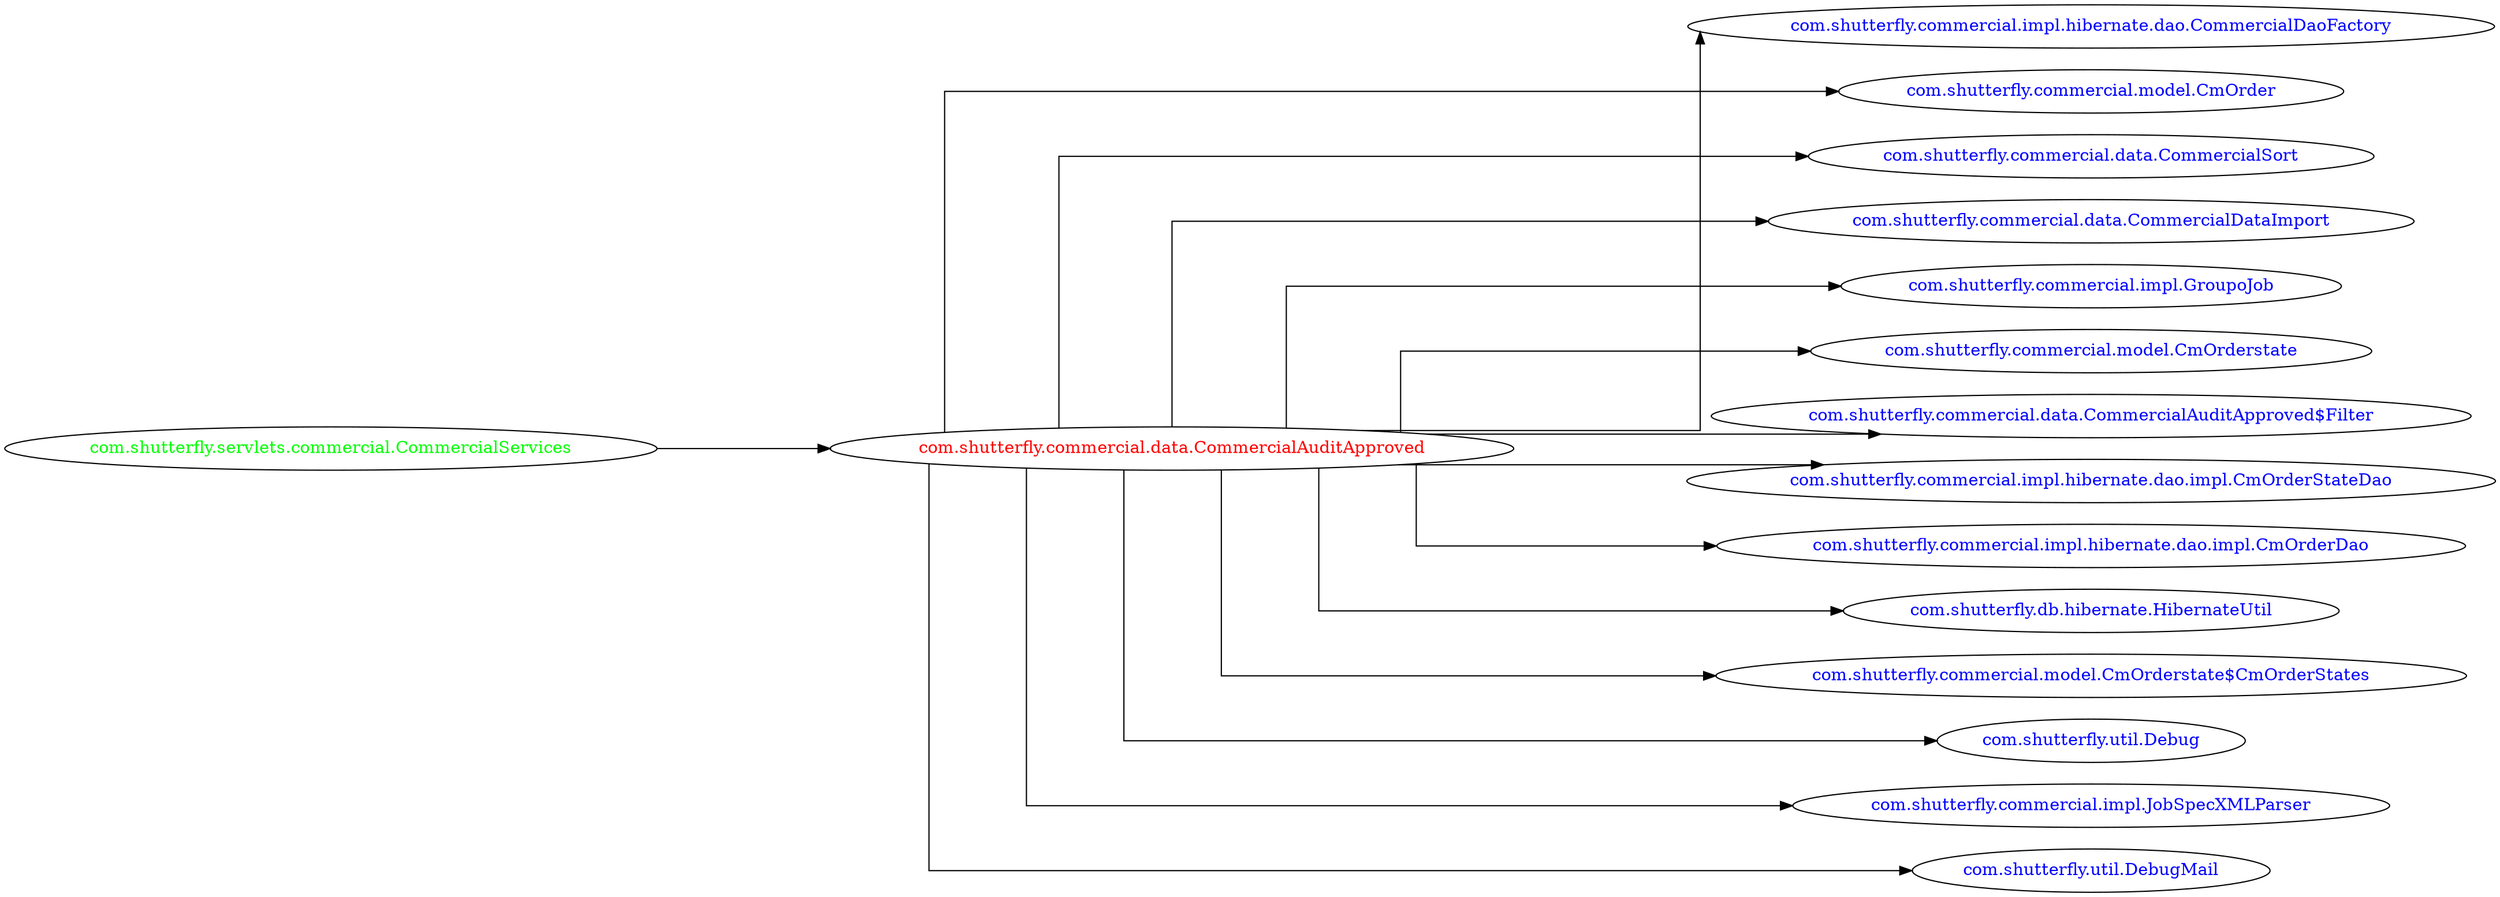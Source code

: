 digraph dependencyGraph {
 concentrate=true;
 ranksep="2.0";
 rankdir="LR"; 
 splines="ortho";
"com.shutterfly.commercial.data.CommercialAuditApproved" [fontcolor="red"];
"com.shutterfly.commercial.impl.hibernate.dao.CommercialDaoFactory" [ fontcolor="blue" ];
"com.shutterfly.commercial.data.CommercialAuditApproved"->"com.shutterfly.commercial.impl.hibernate.dao.CommercialDaoFactory";
"com.shutterfly.commercial.model.CmOrder" [ fontcolor="blue" ];
"com.shutterfly.commercial.data.CommercialAuditApproved"->"com.shutterfly.commercial.model.CmOrder";
"com.shutterfly.commercial.data.CommercialSort" [ fontcolor="blue" ];
"com.shutterfly.commercial.data.CommercialAuditApproved"->"com.shutterfly.commercial.data.CommercialSort";
"com.shutterfly.commercial.data.CommercialDataImport" [ fontcolor="blue" ];
"com.shutterfly.commercial.data.CommercialAuditApproved"->"com.shutterfly.commercial.data.CommercialDataImport";
"com.shutterfly.commercial.impl.GroupoJob" [ fontcolor="blue" ];
"com.shutterfly.commercial.data.CommercialAuditApproved"->"com.shutterfly.commercial.impl.GroupoJob";
"com.shutterfly.commercial.model.CmOrderstate" [ fontcolor="blue" ];
"com.shutterfly.commercial.data.CommercialAuditApproved"->"com.shutterfly.commercial.model.CmOrderstate";
"com.shutterfly.commercial.data.CommercialAuditApproved$Filter" [ fontcolor="blue" ];
"com.shutterfly.commercial.data.CommercialAuditApproved"->"com.shutterfly.commercial.data.CommercialAuditApproved$Filter";
"com.shutterfly.commercial.impl.hibernate.dao.impl.CmOrderStateDao" [ fontcolor="blue" ];
"com.shutterfly.commercial.data.CommercialAuditApproved"->"com.shutterfly.commercial.impl.hibernate.dao.impl.CmOrderStateDao";
"com.shutterfly.commercial.impl.hibernate.dao.impl.CmOrderDao" [ fontcolor="blue" ];
"com.shutterfly.commercial.data.CommercialAuditApproved"->"com.shutterfly.commercial.impl.hibernate.dao.impl.CmOrderDao";
"com.shutterfly.db.hibernate.HibernateUtil" [ fontcolor="blue" ];
"com.shutterfly.commercial.data.CommercialAuditApproved"->"com.shutterfly.db.hibernate.HibernateUtil";
"com.shutterfly.commercial.model.CmOrderstate$CmOrderStates" [ fontcolor="blue" ];
"com.shutterfly.commercial.data.CommercialAuditApproved"->"com.shutterfly.commercial.model.CmOrderstate$CmOrderStates";
"com.shutterfly.util.Debug" [ fontcolor="blue" ];
"com.shutterfly.commercial.data.CommercialAuditApproved"->"com.shutterfly.util.Debug";
"com.shutterfly.commercial.impl.JobSpecXMLParser" [ fontcolor="blue" ];
"com.shutterfly.commercial.data.CommercialAuditApproved"->"com.shutterfly.commercial.impl.JobSpecXMLParser";
"com.shutterfly.util.DebugMail" [ fontcolor="blue" ];
"com.shutterfly.commercial.data.CommercialAuditApproved"->"com.shutterfly.util.DebugMail";
"com.shutterfly.servlets.commercial.CommercialServices" [ fontcolor="green" ];
"com.shutterfly.servlets.commercial.CommercialServices"->"com.shutterfly.commercial.data.CommercialAuditApproved";
}